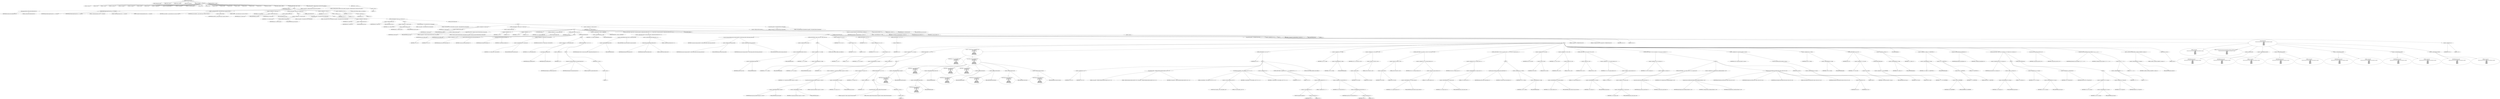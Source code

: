 digraph hostapd_notif_assoc {  
"1000124" [label = "(METHOD,hostapd_notif_assoc)" ]
"1000125" [label = "(PARAM,hostapd_data *hapd)" ]
"1000126" [label = "(PARAM,const u8 *addr)" ]
"1000127" [label = "(PARAM,const u8 *req_ies)" ]
"1000128" [label = "(PARAM,size_t req_ies_len)" ]
"1000129" [label = "(PARAM,int reassoc)" ]
"1000130" [label = "(BLOCK,,)" ]
"1000131" [label = "(LOCAL,v9: const u8 *)" ]
"1000132" [label = "(LOCAL,v10: int)" ]
"1000133" [label = "(LOCAL,v11: size_t)" ]
"1000134" [label = "(LOCAL,v12: const u8 *)" ]
"1000135" [label = "(LOCAL,v13: sta_info *)" ]
"1000136" [label = "(LOCAL,v14: sta_info *)" ]
"1000137" [label = "(LOCAL,v15: bool)" ]
"1000138" [label = "(LOCAL,v16: int)" ]
"1000139" [label = "(LOCAL,v17: unsigned int)" ]
"1000140" [label = "(LOCAL,v18: wpa_state_machine *)" ]
"1000141" [label = "(LOCAL,v19: wpa_event)" ]
"1000142" [label = "(LOCAL,v21: wpa_state_machine *)" ]
"1000143" [label = "(LOCAL,v22: int)" ]
"1000144" [label = "(LOCAL,v23: int)" ]
"1000145" [label = "(LOCAL,v24: u32)" ]
"1000146" [label = "(LOCAL,v25: bool)" ]
"1000147" [label = "(LOCAL,v26: int)" ]
"1000148" [label = "(LOCAL,v27: bool)" ]
"1000149" [label = "(LOCAL,v28: int)" ]
"1000150" [label = "(LOCAL,v29: u32)" ]
"1000151" [label = "(LOCAL,v30: u8 *)" ]
"1000152" [label = "(LOCAL,eid: u8 [ 1064 ])" ]
"1000153" [label = "(LOCAL,elems: ieee802_11_elems)" ]
"1000154" [label = "(CONTROL_STRUCTURE,if ( addr ),if ( addr ))" ]
"1000155" [label = "(IDENTIFIER,addr,if ( addr ))" ]
"1000156" [label = "(BLOCK,,)" ]
"1000157" [label = "(random_add_randomness,random_add_randomness(addr, 6u))" ]
"1000158" [label = "(IDENTIFIER,addr,random_add_randomness(addr, 6u))" ]
"1000159" [label = "(LITERAL,6u,random_add_randomness(addr, 6u))" ]
"1000160" [label = "(hostapd_logger,hostapd_logger(hapd, addr, 1u, 2, \"associated\"))" ]
"1000161" [label = "(IDENTIFIER,hapd,hostapd_logger(hapd, addr, 1u, 2, \"associated\"))" ]
"1000162" [label = "(IDENTIFIER,addr,hostapd_logger(hapd, addr, 1u, 2, \"associated\"))" ]
"1000163" [label = "(LITERAL,1u,hostapd_logger(hapd, addr, 1u, 2, \"associated\"))" ]
"1000164" [label = "(LITERAL,2,hostapd_logger(hapd, addr, 1u, 2, \"associated\"))" ]
"1000165" [label = "(LITERAL,\"associated\",hostapd_logger(hapd, addr, 1u, 2, \"associated\"))" ]
"1000166" [label = "(ieee802_11_parse_elems,ieee802_11_parse_elems(req_ies, req_ies_len, &elems, 0))" ]
"1000167" [label = "(IDENTIFIER,req_ies,ieee802_11_parse_elems(req_ies, req_ies_len, &elems, 0))" ]
"1000168" [label = "(IDENTIFIER,req_ies_len,ieee802_11_parse_elems(req_ies, req_ies_len, &elems, 0))" ]
"1000169" [label = "(<operator>.addressOf,&elems)" ]
"1000170" [label = "(IDENTIFIER,elems,ieee802_11_parse_elems(req_ies, req_ies_len, &elems, 0))" ]
"1000171" [label = "(LITERAL,0,ieee802_11_parse_elems(req_ies, req_ies_len, &elems, 0))" ]
"1000172" [label = "(<operator>.assignment,v9 = elems.wps_ie)" ]
"1000173" [label = "(IDENTIFIER,v9,v9 = elems.wps_ie)" ]
"1000174" [label = "(<operator>.fieldAccess,elems.wps_ie)" ]
"1000175" [label = "(IDENTIFIER,elems,v9 = elems.wps_ie)" ]
"1000176" [label = "(FIELD_IDENTIFIER,wps_ie,wps_ie)" ]
"1000177" [label = "(CONTROL_STRUCTURE,if ( elems.wps_ie ),if ( elems.wps_ie ))" ]
"1000178" [label = "(<operator>.fieldAccess,elems.wps_ie)" ]
"1000179" [label = "(IDENTIFIER,elems,if ( elems.wps_ie ))" ]
"1000180" [label = "(FIELD_IDENTIFIER,wps_ie,wps_ie)" ]
"1000181" [label = "(BLOCK,,)" ]
"1000182" [label = "(<operator>.assignment,v10 = elems.wps_ie_len)" ]
"1000183" [label = "(IDENTIFIER,v10,v10 = elems.wps_ie_len)" ]
"1000184" [label = "(<operator>.fieldAccess,elems.wps_ie_len)" ]
"1000185" [label = "(IDENTIFIER,elems,v10 = elems.wps_ie_len)" ]
"1000186" [label = "(FIELD_IDENTIFIER,wps_ie_len,wps_ie_len)" ]
"1000187" [label = "(wpa_printf,wpa_printf(2, \"STA included WPS IE in (Re)AssocReq\"))" ]
"1000188" [label = "(LITERAL,2,wpa_printf(2, \"STA included WPS IE in (Re)AssocReq\"))" ]
"1000189" [label = "(LITERAL,\"STA included WPS IE in (Re)AssocReq\",wpa_printf(2, \"STA included WPS IE in (Re)AssocReq\"))" ]
"1000190" [label = "(CONTROL_STRUCTURE,else,else)" ]
"1000191" [label = "(BLOCK,,)" ]
"1000192" [label = "(<operator>.assignment,v9 = elems.rsn_ie)" ]
"1000193" [label = "(IDENTIFIER,v9,v9 = elems.rsn_ie)" ]
"1000194" [label = "(<operator>.fieldAccess,elems.rsn_ie)" ]
"1000195" [label = "(IDENTIFIER,elems,v9 = elems.rsn_ie)" ]
"1000196" [label = "(FIELD_IDENTIFIER,rsn_ie,rsn_ie)" ]
"1000197" [label = "(CONTROL_STRUCTURE,if ( elems.rsn_ie ),if ( elems.rsn_ie ))" ]
"1000198" [label = "(<operator>.fieldAccess,elems.rsn_ie)" ]
"1000199" [label = "(IDENTIFIER,elems,if ( elems.rsn_ie ))" ]
"1000200" [label = "(FIELD_IDENTIFIER,rsn_ie,rsn_ie)" ]
"1000201" [label = "(BLOCK,,)" ]
"1000202" [label = "(<operator>.assignment,v10 = elems.rsn_ie_len)" ]
"1000203" [label = "(IDENTIFIER,v10,v10 = elems.rsn_ie_len)" ]
"1000204" [label = "(<operator>.fieldAccess,elems.rsn_ie_len)" ]
"1000205" [label = "(IDENTIFIER,elems,v10 = elems.rsn_ie_len)" ]
"1000206" [label = "(FIELD_IDENTIFIER,rsn_ie_len,rsn_ie_len)" ]
"1000207" [label = "(wpa_printf,wpa_printf(2, \"STA included RSN IE in (Re)AssocReq\"))" ]
"1000208" [label = "(LITERAL,2,wpa_printf(2, \"STA included RSN IE in (Re)AssocReq\"))" ]
"1000209" [label = "(LITERAL,\"STA included RSN IE in (Re)AssocReq\",wpa_printf(2, \"STA included RSN IE in (Re)AssocReq\"))" ]
"1000210" [label = "(CONTROL_STRUCTURE,else,else)" ]
"1000211" [label = "(BLOCK,,)" ]
"1000212" [label = "(<operator>.assignment,v9 = elems.wpa_ie)" ]
"1000213" [label = "(IDENTIFIER,v9,v9 = elems.wpa_ie)" ]
"1000214" [label = "(<operator>.fieldAccess,elems.wpa_ie)" ]
"1000215" [label = "(IDENTIFIER,elems,v9 = elems.wpa_ie)" ]
"1000216" [label = "(FIELD_IDENTIFIER,wpa_ie,wpa_ie)" ]
"1000217" [label = "(CONTROL_STRUCTURE,if ( !elems.wpa_ie ),if ( !elems.wpa_ie ))" ]
"1000218" [label = "(<operator>.logicalNot,!elems.wpa_ie)" ]
"1000219" [label = "(<operator>.fieldAccess,elems.wpa_ie)" ]
"1000220" [label = "(IDENTIFIER,elems,!elems.wpa_ie)" ]
"1000221" [label = "(FIELD_IDENTIFIER,wpa_ie,wpa_ie)" ]
"1000222" [label = "(BLOCK,,)" ]
"1000223" [label = "(wpa_printf,wpa_printf(2, \"STA did not include WPS/RSN/WPA IE in (Re)AssocReq\"))" ]
"1000224" [label = "(LITERAL,2,wpa_printf(2, \"STA did not include WPS/RSN/WPA IE in (Re)AssocReq\"))" ]
"1000225" [label = "(LITERAL,\"STA did not include WPS/RSN/WPA IE in (Re)AssocReq\",wpa_printf(2, \"STA did not include WPS/RSN/WPA IE in (Re)AssocReq\"))" ]
"1000226" [label = "(<operator>.assignment,v12 = 0)" ]
"1000227" [label = "(IDENTIFIER,v12,v12 = 0)" ]
"1000228" [label = "(LITERAL,0,v12 = 0)" ]
"1000229" [label = "(<operator>.assignment,v11 = 0)" ]
"1000230" [label = "(IDENTIFIER,v11,v11 = 0)" ]
"1000231" [label = "(LITERAL,0,v11 = 0)" ]
"1000232" [label = "(JUMP_TARGET,LABEL_10)" ]
"1000233" [label = "(<operator>.assignment,v13 = ap_get_sta(hapd, addr))" ]
"1000234" [label = "(IDENTIFIER,v13,v13 = ap_get_sta(hapd, addr))" ]
"1000235" [label = "(ap_get_sta,ap_get_sta(hapd, addr))" ]
"1000236" [label = "(IDENTIFIER,hapd,ap_get_sta(hapd, addr))" ]
"1000237" [label = "(IDENTIFIER,addr,ap_get_sta(hapd, addr))" ]
"1000238" [label = "(CONTROL_STRUCTURE,if ( v13 ),if ( v13 ))" ]
"1000239" [label = "(IDENTIFIER,v13,if ( v13 ))" ]
"1000240" [label = "(BLOCK,,)" ]
"1000241" [label = "(<operator>.assignment,v14 = v13)" ]
"1000242" [label = "(IDENTIFIER,v14,v14 = v13)" ]
"1000243" [label = "(IDENTIFIER,v13,v14 = v13)" ]
"1000244" [label = "(ap_sta_no_session_timeout,ap_sta_no_session_timeout(hapd, v13))" ]
"1000245" [label = "(IDENTIFIER,hapd,ap_sta_no_session_timeout(hapd, v13))" ]
"1000246" [label = "(IDENTIFIER,v13,ap_sta_no_session_timeout(hapd, v13))" ]
"1000247" [label = "(accounting_sta_stop,accounting_sta_stop(hapd, v14))" ]
"1000248" [label = "(IDENTIFIER,hapd,accounting_sta_stop(hapd, v14))" ]
"1000249" [label = "(IDENTIFIER,v14,accounting_sta_stop(hapd, v14))" ]
"1000250" [label = "(<operator>.assignment,v14->timeout_next = STA_NULLFUNC)" ]
"1000251" [label = "(<operator>.indirectFieldAccess,v14->timeout_next)" ]
"1000252" [label = "(IDENTIFIER,v14,v14->timeout_next = STA_NULLFUNC)" ]
"1000253" [label = "(FIELD_IDENTIFIER,timeout_next,timeout_next)" ]
"1000254" [label = "(IDENTIFIER,STA_NULLFUNC,v14->timeout_next = STA_NULLFUNC)" ]
"1000255" [label = "(CONTROL_STRUCTURE,else,else)" ]
"1000256" [label = "(BLOCK,,)" ]
"1000257" [label = "(<operator>.assignment,v14 = ap_sta_add(hapd, addr))" ]
"1000258" [label = "(IDENTIFIER,v14,v14 = ap_sta_add(hapd, addr))" ]
"1000259" [label = "(ap_sta_add,ap_sta_add(hapd, addr))" ]
"1000260" [label = "(IDENTIFIER,hapd,ap_sta_add(hapd, addr))" ]
"1000261" [label = "(IDENTIFIER,addr,ap_sta_add(hapd, addr))" ]
"1000262" [label = "(CONTROL_STRUCTURE,if ( !v14 ),if ( !v14 ))" ]
"1000263" [label = "(<operator>.logicalNot,!v14)" ]
"1000264" [label = "(IDENTIFIER,v14,!v14)" ]
"1000265" [label = "(BLOCK,,)" ]
"1000266" [label = "(hostapd_drv_sta_disassoc,hostapd_drv_sta_disassoc(hapd, addr, 5))" ]
"1000267" [label = "(IDENTIFIER,hapd,hostapd_drv_sta_disassoc(hapd, addr, 5))" ]
"1000268" [label = "(IDENTIFIER,addr,hostapd_drv_sta_disassoc(hapd, addr, 5))" ]
"1000269" [label = "(LITERAL,5,hostapd_drv_sta_disassoc(hapd, addr, 5))" ]
"1000270" [label = "(RETURN,return -1;,return -1;)" ]
"1000271" [label = "(<operator>.minus,-1)" ]
"1000272" [label = "(LITERAL,1,-1)" ]
"1000273" [label = "(<operators>.assignmentAnd,v14->flags &= 0xFFFECFFF)" ]
"1000274" [label = "(<operator>.indirectFieldAccess,v14->flags)" ]
"1000275" [label = "(IDENTIFIER,v14,v14->flags &= 0xFFFECFFF)" ]
"1000276" [label = "(FIELD_IDENTIFIER,flags,flags)" ]
"1000277" [label = "(LITERAL,0xFFFECFFF,v14->flags &= 0xFFFECFFF)" ]
"1000278" [label = "(CONTROL_STRUCTURE,if ( hapd->iface->drv_max_acl_mac_addrs || hostapd_check_acl(hapd, addr, 0) == 1 ),if ( hapd->iface->drv_max_acl_mac_addrs || hostapd_check_acl(hapd, addr, 0) == 1 ))" ]
"1000279" [label = "(<operator>.logicalOr,hapd->iface->drv_max_acl_mac_addrs || hostapd_check_acl(hapd, addr, 0) == 1)" ]
"1000280" [label = "(<operator>.indirectFieldAccess,hapd->iface->drv_max_acl_mac_addrs)" ]
"1000281" [label = "(<operator>.indirectFieldAccess,hapd->iface)" ]
"1000282" [label = "(IDENTIFIER,hapd,hapd->iface->drv_max_acl_mac_addrs || hostapd_check_acl(hapd, addr, 0) == 1)" ]
"1000283" [label = "(FIELD_IDENTIFIER,iface,iface)" ]
"1000284" [label = "(FIELD_IDENTIFIER,drv_max_acl_mac_addrs,drv_max_acl_mac_addrs)" ]
"1000285" [label = "(<operator>.equals,hostapd_check_acl(hapd, addr, 0) == 1)" ]
"1000286" [label = "(hostapd_check_acl,hostapd_check_acl(hapd, addr, 0))" ]
"1000287" [label = "(IDENTIFIER,hapd,hostapd_check_acl(hapd, addr, 0))" ]
"1000288" [label = "(IDENTIFIER,addr,hostapd_check_acl(hapd, addr, 0))" ]
"1000289" [label = "(LITERAL,0,hostapd_check_acl(hapd, addr, 0))" ]
"1000290" [label = "(LITERAL,1,hostapd_check_acl(hapd, addr, 0) == 1)" ]
"1000291" [label = "(BLOCK,,)" ]
"1000292" [label = "(ap_copy_sta_supp_op_classes,ap_copy_sta_supp_op_classes(v14, elems.supp_op_classes, elems.supp_op_classes_len))" ]
"1000293" [label = "(IDENTIFIER,v14,ap_copy_sta_supp_op_classes(v14, elems.supp_op_classes, elems.supp_op_classes_len))" ]
"1000294" [label = "(<operator>.fieldAccess,elems.supp_op_classes)" ]
"1000295" [label = "(IDENTIFIER,elems,ap_copy_sta_supp_op_classes(v14, elems.supp_op_classes, elems.supp_op_classes_len))" ]
"1000296" [label = "(FIELD_IDENTIFIER,supp_op_classes,supp_op_classes)" ]
"1000297" [label = "(<operator>.fieldAccess,elems.supp_op_classes_len)" ]
"1000298" [label = "(IDENTIFIER,elems,ap_copy_sta_supp_op_classes(v14, elems.supp_op_classes, elems.supp_op_classes_len))" ]
"1000299" [label = "(FIELD_IDENTIFIER,supp_op_classes_len,supp_op_classes_len)" ]
"1000300" [label = "(CONTROL_STRUCTURE,if ( !hapd->conf->wpa ),if ( !hapd->conf->wpa ))" ]
"1000301" [label = "(<operator>.logicalNot,!hapd->conf->wpa)" ]
"1000302" [label = "(<operator>.indirectFieldAccess,hapd->conf->wpa)" ]
"1000303" [label = "(<operator>.indirectFieldAccess,hapd->conf)" ]
"1000304" [label = "(IDENTIFIER,hapd,!hapd->conf->wpa)" ]
"1000305" [label = "(FIELD_IDENTIFIER,conf,conf)" ]
"1000306" [label = "(FIELD_IDENTIFIER,wpa,wpa)" ]
"1000307" [label = "(BLOCK,,)" ]
"1000308" [label = "(<operator>.assignment,v17 = v14->flags)" ]
"1000309" [label = "(IDENTIFIER,v17,v17 = v14->flags)" ]
"1000310" [label = "(<operator>.indirectFieldAccess,v14->flags)" ]
"1000311" [label = "(IDENTIFIER,v14,v17 = v14->flags)" ]
"1000312" [label = "(FIELD_IDENTIFIER,flags,flags)" ]
"1000313" [label = "(CONTROL_STRUCTURE,goto LABEL_22;,goto LABEL_22;)" ]
"1000314" [label = "(<operator>.assignment,v15 = v12 == 0)" ]
"1000315" [label = "(IDENTIFIER,v15,v15 = v12 == 0)" ]
"1000316" [label = "(<operator>.equals,v12 == 0)" ]
"1000317" [label = "(IDENTIFIER,v12,v12 == 0)" ]
"1000318" [label = "(LITERAL,0,v12 == 0)" ]
"1000319" [label = "(CONTROL_STRUCTURE,if ( v12 ),if ( v12 ))" ]
"1000320" [label = "(IDENTIFIER,v12,if ( v12 ))" ]
"1000321" [label = "(<operator>.assignment,v15 = v11 == 0)" ]
"1000322" [label = "(IDENTIFIER,v15,v15 = v11 == 0)" ]
"1000323" [label = "(<operator>.equals,v11 == 0)" ]
"1000324" [label = "(IDENTIFIER,v11,v11 == 0)" ]
"1000325" [label = "(LITERAL,0,v11 == 0)" ]
"1000326" [label = "(CONTROL_STRUCTURE,if ( !v15 ),if ( !v15 ))" ]
"1000327" [label = "(<operator>.logicalNot,!v15)" ]
"1000328" [label = "(IDENTIFIER,v15,!v15)" ]
"1000329" [label = "(BLOCK,,)" ]
"1000330" [label = "(<operator>.assignment,v21 = v14->wpa_sm)" ]
"1000331" [label = "(IDENTIFIER,v21,v21 = v14->wpa_sm)" ]
"1000332" [label = "(<operator>.indirectFieldAccess,v14->wpa_sm)" ]
"1000333" [label = "(IDENTIFIER,v14,v21 = v14->wpa_sm)" ]
"1000334" [label = "(FIELD_IDENTIFIER,wpa_sm,wpa_sm)" ]
"1000335" [label = "(CONTROL_STRUCTURE,if ( !v21 ),if ( !v21 ))" ]
"1000336" [label = "(<operator>.logicalNot,!v21)" ]
"1000337" [label = "(IDENTIFIER,v21,!v21)" ]
"1000338" [label = "(BLOCK,,)" ]
"1000339" [label = "(<operator>.assignment,v21 = wpa_auth_sta_init(hapd->wpa_auth, v14->addr, 0))" ]
"1000340" [label = "(IDENTIFIER,v21,v21 = wpa_auth_sta_init(hapd->wpa_auth, v14->addr, 0))" ]
"1000341" [label = "(wpa_auth_sta_init,wpa_auth_sta_init(hapd->wpa_auth, v14->addr, 0))" ]
"1000342" [label = "(<operator>.indirectFieldAccess,hapd->wpa_auth)" ]
"1000343" [label = "(IDENTIFIER,hapd,wpa_auth_sta_init(hapd->wpa_auth, v14->addr, 0))" ]
"1000344" [label = "(FIELD_IDENTIFIER,wpa_auth,wpa_auth)" ]
"1000345" [label = "(<operator>.indirectFieldAccess,v14->addr)" ]
"1000346" [label = "(IDENTIFIER,v14,wpa_auth_sta_init(hapd->wpa_auth, v14->addr, 0))" ]
"1000347" [label = "(FIELD_IDENTIFIER,addr,addr)" ]
"1000348" [label = "(LITERAL,0,wpa_auth_sta_init(hapd->wpa_auth, v14->addr, 0))" ]
"1000349" [label = "(<operator>.assignment,v14->wpa_sm = v21)" ]
"1000350" [label = "(<operator>.indirectFieldAccess,v14->wpa_sm)" ]
"1000351" [label = "(IDENTIFIER,v14,v14->wpa_sm = v21)" ]
"1000352" [label = "(FIELD_IDENTIFIER,wpa_sm,wpa_sm)" ]
"1000353" [label = "(IDENTIFIER,v21,v14->wpa_sm = v21)" ]
"1000354" [label = "(CONTROL_STRUCTURE,if ( !v21 ),if ( !v21 ))" ]
"1000355" [label = "(<operator>.logicalNot,!v21)" ]
"1000356" [label = "(IDENTIFIER,v21,!v21)" ]
"1000357" [label = "(BLOCK,,)" ]
"1000358" [label = "(wpa_printf,wpa_printf(5, \"Failed to initialize WPA state machine\"))" ]
"1000359" [label = "(LITERAL,5,wpa_printf(5, \"Failed to initialize WPA state machine\"))" ]
"1000360" [label = "(LITERAL,\"Failed to initialize WPA state machine\",wpa_printf(5, \"Failed to initialize WPA state machine\"))" ]
"1000361" [label = "(RETURN,return -1;,return -1;)" ]
"1000362" [label = "(<operator>.minus,-1)" ]
"1000363" [label = "(LITERAL,1,-1)" ]
"1000364" [label = "(<operator>.assignment,v22 = wpa_validate_wpa_ie(\n                      hapd->wpa_auth,\n                      v21,\n                      hapd->iface->freq,\n                      v12,\n                      v11,\n                      elems.mdie,\n                      elems.mdie_len,\n                      elems.owe_dh,\n                      elems.owe_dh_len))" ]
"1000365" [label = "(IDENTIFIER,v22,v22 = wpa_validate_wpa_ie(\n                      hapd->wpa_auth,\n                      v21,\n                      hapd->iface->freq,\n                      v12,\n                      v11,\n                      elems.mdie,\n                      elems.mdie_len,\n                      elems.owe_dh,\n                      elems.owe_dh_len))" ]
"1000366" [label = "(wpa_validate_wpa_ie,wpa_validate_wpa_ie(\n                      hapd->wpa_auth,\n                      v21,\n                      hapd->iface->freq,\n                      v12,\n                      v11,\n                      elems.mdie,\n                      elems.mdie_len,\n                      elems.owe_dh,\n                      elems.owe_dh_len))" ]
"1000367" [label = "(<operator>.indirectFieldAccess,hapd->wpa_auth)" ]
"1000368" [label = "(IDENTIFIER,hapd,wpa_validate_wpa_ie(\n                      hapd->wpa_auth,\n                      v21,\n                      hapd->iface->freq,\n                      v12,\n                      v11,\n                      elems.mdie,\n                      elems.mdie_len,\n                      elems.owe_dh,\n                      elems.owe_dh_len))" ]
"1000369" [label = "(FIELD_IDENTIFIER,wpa_auth,wpa_auth)" ]
"1000370" [label = "(IDENTIFIER,v21,wpa_validate_wpa_ie(\n                      hapd->wpa_auth,\n                      v21,\n                      hapd->iface->freq,\n                      v12,\n                      v11,\n                      elems.mdie,\n                      elems.mdie_len,\n                      elems.owe_dh,\n                      elems.owe_dh_len))" ]
"1000371" [label = "(<operator>.indirectFieldAccess,hapd->iface->freq)" ]
"1000372" [label = "(<operator>.indirectFieldAccess,hapd->iface)" ]
"1000373" [label = "(IDENTIFIER,hapd,wpa_validate_wpa_ie(\n                      hapd->wpa_auth,\n                      v21,\n                      hapd->iface->freq,\n                      v12,\n                      v11,\n                      elems.mdie,\n                      elems.mdie_len,\n                      elems.owe_dh,\n                      elems.owe_dh_len))" ]
"1000374" [label = "(FIELD_IDENTIFIER,iface,iface)" ]
"1000375" [label = "(FIELD_IDENTIFIER,freq,freq)" ]
"1000376" [label = "(IDENTIFIER,v12,wpa_validate_wpa_ie(\n                      hapd->wpa_auth,\n                      v21,\n                      hapd->iface->freq,\n                      v12,\n                      v11,\n                      elems.mdie,\n                      elems.mdie_len,\n                      elems.owe_dh,\n                      elems.owe_dh_len))" ]
"1000377" [label = "(IDENTIFIER,v11,wpa_validate_wpa_ie(\n                      hapd->wpa_auth,\n                      v21,\n                      hapd->iface->freq,\n                      v12,\n                      v11,\n                      elems.mdie,\n                      elems.mdie_len,\n                      elems.owe_dh,\n                      elems.owe_dh_len))" ]
"1000378" [label = "(<operator>.fieldAccess,elems.mdie)" ]
"1000379" [label = "(IDENTIFIER,elems,wpa_validate_wpa_ie(\n                      hapd->wpa_auth,\n                      v21,\n                      hapd->iface->freq,\n                      v12,\n                      v11,\n                      elems.mdie,\n                      elems.mdie_len,\n                      elems.owe_dh,\n                      elems.owe_dh_len))" ]
"1000380" [label = "(FIELD_IDENTIFIER,mdie,mdie)" ]
"1000381" [label = "(<operator>.fieldAccess,elems.mdie_len)" ]
"1000382" [label = "(IDENTIFIER,elems,wpa_validate_wpa_ie(\n                      hapd->wpa_auth,\n                      v21,\n                      hapd->iface->freq,\n                      v12,\n                      v11,\n                      elems.mdie,\n                      elems.mdie_len,\n                      elems.owe_dh,\n                      elems.owe_dh_len))" ]
"1000383" [label = "(FIELD_IDENTIFIER,mdie_len,mdie_len)" ]
"1000384" [label = "(<operator>.fieldAccess,elems.owe_dh)" ]
"1000385" [label = "(IDENTIFIER,elems,wpa_validate_wpa_ie(\n                      hapd->wpa_auth,\n                      v21,\n                      hapd->iface->freq,\n                      v12,\n                      v11,\n                      elems.mdie,\n                      elems.mdie_len,\n                      elems.owe_dh,\n                      elems.owe_dh_len))" ]
"1000386" [label = "(FIELD_IDENTIFIER,owe_dh,owe_dh)" ]
"1000387" [label = "(<operator>.fieldAccess,elems.owe_dh_len)" ]
"1000388" [label = "(IDENTIFIER,elems,wpa_validate_wpa_ie(\n                      hapd->wpa_auth,\n                      v21,\n                      hapd->iface->freq,\n                      v12,\n                      v11,\n                      elems.mdie,\n                      elems.mdie_len,\n                      elems.owe_dh,\n                      elems.owe_dh_len))" ]
"1000389" [label = "(FIELD_IDENTIFIER,owe_dh_len,owe_dh_len)" ]
"1000390" [label = "(CONTROL_STRUCTURE,if ( v22 ),if ( v22 ))" ]
"1000391" [label = "(IDENTIFIER,v22,if ( v22 ))" ]
"1000392" [label = "(BLOCK,,)" ]
"1000393" [label = "(<operator>.assignment,v23 = v22)" ]
"1000394" [label = "(IDENTIFIER,v23,v23 = v22)" ]
"1000395" [label = "(IDENTIFIER,v22,v23 = v22)" ]
"1000396" [label = "(wpa_printf,wpa_printf(2, \"WPA/RSN information element rejected? (res %u)\", v22))" ]
"1000397" [label = "(LITERAL,2,wpa_printf(2, \"WPA/RSN information element rejected? (res %u)\", v22))" ]
"1000398" [label = "(LITERAL,\"WPA/RSN information element rejected? (res %u)\",wpa_printf(2, \"WPA/RSN information element rejected? (res %u)\", v22))" ]
"1000399" [label = "(IDENTIFIER,v22,wpa_printf(2, \"WPA/RSN information element rejected? (res %u)\", v22))" ]
"1000400" [label = "(wpa_hexdump,wpa_hexdump(2, (const unsigned __int8 *)\"IE\", v12, v11))" ]
"1000401" [label = "(LITERAL,2,wpa_hexdump(2, (const unsigned __int8 *)\"IE\", v12, v11))" ]
"1000402" [label = "(<operator>.cast,(const unsigned __int8 *)\"IE\")" ]
"1000403" [label = "(UNKNOWN,const unsigned __int8 *,const unsigned __int8 *)" ]
"1000404" [label = "(LITERAL,\"IE\",(const unsigned __int8 *)\"IE\")" ]
"1000405" [label = "(IDENTIFIER,v12,wpa_hexdump(2, (const unsigned __int8 *)\"IE\", v12, v11))" ]
"1000406" [label = "(IDENTIFIER,v11,wpa_hexdump(2, (const unsigned __int8 *)\"IE\", v12, v11))" ]
"1000407" [label = "(<operator>.assignment,v16 = 13)" ]
"1000408" [label = "(IDENTIFIER,v16,v16 = 13)" ]
"1000409" [label = "(LITERAL,13,v16 = 13)" ]
"1000410" [label = "(CONTROL_STRUCTURE,if ( (unsigned int)(v23 - 2) < 7 ),if ( (unsigned int)(v23 - 2) < 7 ))" ]
"1000411" [label = "(<operator>.lessThan,(unsigned int)(v23 - 2) < 7)" ]
"1000412" [label = "(<operator>.cast,(unsigned int)(v23 - 2))" ]
"1000413" [label = "(UNKNOWN,unsigned int,unsigned int)" ]
"1000414" [label = "(<operator>.subtraction,v23 - 2)" ]
"1000415" [label = "(IDENTIFIER,v23,v23 - 2)" ]
"1000416" [label = "(LITERAL,2,v23 - 2)" ]
"1000417" [label = "(LITERAL,7,(unsigned int)(v23 - 2) < 7)" ]
"1000418" [label = "(<operator>.assignment,v16 = dword_95760[v23 - 2])" ]
"1000419" [label = "(IDENTIFIER,v16,v16 = dword_95760[v23 - 2])" ]
"1000420" [label = "(<operator>.indirectIndexAccess,dword_95760[v23 - 2])" ]
"1000421" [label = "(IDENTIFIER,dword_95760,v16 = dword_95760[v23 - 2])" ]
"1000422" [label = "(<operator>.subtraction,v23 - 2)" ]
"1000423" [label = "(IDENTIFIER,v23,v23 - 2)" ]
"1000424" [label = "(LITERAL,2,v23 - 2)" ]
"1000425" [label = "(CONTROL_STRUCTURE,goto LABEL_35;,goto LABEL_35;)" ]
"1000426" [label = "(<operator>.assignment,v24 = v14->flags)" ]
"1000427" [label = "(IDENTIFIER,v24,v24 = v14->flags)" ]
"1000428" [label = "(<operator>.indirectFieldAccess,v14->flags)" ]
"1000429" [label = "(IDENTIFIER,v14,v24 = v14->flags)" ]
"1000430" [label = "(FIELD_IDENTIFIER,flags,flags)" ]
"1000431" [label = "(<operator>.assignment,v25 = (v24 & 0x402) == 1026)" ]
"1000432" [label = "(IDENTIFIER,v25,v25 = (v24 & 0x402) == 1026)" ]
"1000433" [label = "(<operator>.equals,(v24 & 0x402) == 1026)" ]
"1000434" [label = "(<operator>.and,v24 & 0x402)" ]
"1000435" [label = "(IDENTIFIER,v24,v24 & 0x402)" ]
"1000436" [label = "(LITERAL,0x402,v24 & 0x402)" ]
"1000437" [label = "(LITERAL,1026,(v24 & 0x402) == 1026)" ]
"1000438" [label = "(CONTROL_STRUCTURE,if ( (v24 & 0x402) == 1026 ),if ( (v24 & 0x402) == 1026 ))" ]
"1000439" [label = "(<operator>.equals,(v24 & 0x402) == 1026)" ]
"1000440" [label = "(<operator>.and,v24 & 0x402)" ]
"1000441" [label = "(IDENTIFIER,v24,v24 & 0x402)" ]
"1000442" [label = "(LITERAL,0x402,v24 & 0x402)" ]
"1000443" [label = "(LITERAL,1026,(v24 & 0x402) == 1026)" ]
"1000444" [label = "(<operator>.assignment,v25 = v14->sa_query_timed_out == 0)" ]
"1000445" [label = "(IDENTIFIER,v25,v25 = v14->sa_query_timed_out == 0)" ]
"1000446" [label = "(<operator>.equals,v14->sa_query_timed_out == 0)" ]
"1000447" [label = "(<operator>.indirectFieldAccess,v14->sa_query_timed_out)" ]
"1000448" [label = "(IDENTIFIER,v14,v14->sa_query_timed_out == 0)" ]
"1000449" [label = "(FIELD_IDENTIFIER,sa_query_timed_out,sa_query_timed_out)" ]
"1000450" [label = "(LITERAL,0,v14->sa_query_timed_out == 0)" ]
"1000451" [label = "(CONTROL_STRUCTURE,if ( v25 && v14->sa_query_count >= 1 ),if ( v25 && v14->sa_query_count >= 1 ))" ]
"1000452" [label = "(<operator>.logicalAnd,v25 && v14->sa_query_count >= 1)" ]
"1000453" [label = "(IDENTIFIER,v25,v25 && v14->sa_query_count >= 1)" ]
"1000454" [label = "(<operator>.greaterEqualsThan,v14->sa_query_count >= 1)" ]
"1000455" [label = "(<operator>.indirectFieldAccess,v14->sa_query_count)" ]
"1000456" [label = "(IDENTIFIER,v14,v14->sa_query_count >= 1)" ]
"1000457" [label = "(FIELD_IDENTIFIER,sa_query_count,sa_query_count)" ]
"1000458" [label = "(LITERAL,1,v14->sa_query_count >= 1)" ]
"1000459" [label = "(BLOCK,,)" ]
"1000460" [label = "(ap_check_sa_query_timeout,ap_check_sa_query_timeout(hapd, v14))" ]
"1000461" [label = "(IDENTIFIER,hapd,ap_check_sa_query_timeout(hapd, v14))" ]
"1000462" [label = "(IDENTIFIER,v14,ap_check_sa_query_timeout(hapd, v14))" ]
"1000463" [label = "(<operator>.assignment,v24 = v14->flags)" ]
"1000464" [label = "(IDENTIFIER,v24,v24 = v14->flags)" ]
"1000465" [label = "(<operator>.indirectFieldAccess,v14->flags)" ]
"1000466" [label = "(IDENTIFIER,v14,v24 = v14->flags)" ]
"1000467" [label = "(FIELD_IDENTIFIER,flags,flags)" ]
"1000468" [label = "(<operator>.assignment,v26 = v24 & 0x402)" ]
"1000469" [label = "(IDENTIFIER,v26,v26 = v24 & 0x402)" ]
"1000470" [label = "(<operator>.and,v24 & 0x402)" ]
"1000471" [label = "(IDENTIFIER,v24,v24 & 0x402)" ]
"1000472" [label = "(LITERAL,0x402,v24 & 0x402)" ]
"1000473" [label = "(<operator>.assignment,v27 = v26 == 1026)" ]
"1000474" [label = "(IDENTIFIER,v27,v27 = v26 == 1026)" ]
"1000475" [label = "(<operator>.equals,v26 == 1026)" ]
"1000476" [label = "(IDENTIFIER,v26,v26 == 1026)" ]
"1000477" [label = "(LITERAL,1026,v26 == 1026)" ]
"1000478" [label = "(CONTROL_STRUCTURE,if ( v26 == 1026 ),if ( v26 == 1026 ))" ]
"1000479" [label = "(<operator>.equals,v26 == 1026)" ]
"1000480" [label = "(IDENTIFIER,v26,v26 == 1026)" ]
"1000481" [label = "(LITERAL,1026,v26 == 1026)" ]
"1000482" [label = "(<operator>.assignment,v27 = v14->sa_query_timed_out == 0)" ]
"1000483" [label = "(IDENTIFIER,v27,v27 = v14->sa_query_timed_out == 0)" ]
"1000484" [label = "(<operator>.equals,v14->sa_query_timed_out == 0)" ]
"1000485" [label = "(<operator>.indirectFieldAccess,v14->sa_query_timed_out)" ]
"1000486" [label = "(IDENTIFIER,v14,v14->sa_query_timed_out == 0)" ]
"1000487" [label = "(FIELD_IDENTIFIER,sa_query_timed_out,sa_query_timed_out)" ]
"1000488" [label = "(LITERAL,0,v14->sa_query_timed_out == 0)" ]
"1000489" [label = "(CONTROL_STRUCTURE,if ( v27 && v14->auth_alg != 2 ),if ( v27 && v14->auth_alg != 2 ))" ]
"1000490" [label = "(<operator>.logicalAnd,v27 && v14->auth_alg != 2)" ]
"1000491" [label = "(IDENTIFIER,v27,v27 && v14->auth_alg != 2)" ]
"1000492" [label = "(<operator>.notEquals,v14->auth_alg != 2)" ]
"1000493" [label = "(<operator>.indirectFieldAccess,v14->auth_alg)" ]
"1000494" [label = "(IDENTIFIER,v14,v14->auth_alg != 2)" ]
"1000495" [label = "(FIELD_IDENTIFIER,auth_alg,auth_alg)" ]
"1000496" [label = "(LITERAL,2,v14->auth_alg != 2)" ]
"1000497" [label = "(BLOCK,,)" ]
"1000498" [label = "(CONTROL_STRUCTURE,if ( !v14->sa_query_count ),if ( !v14->sa_query_count ))" ]
"1000499" [label = "(<operator>.logicalNot,!v14->sa_query_count)" ]
"1000500" [label = "(<operator>.indirectFieldAccess,v14->sa_query_count)" ]
"1000501" [label = "(IDENTIFIER,v14,!v14->sa_query_count)" ]
"1000502" [label = "(FIELD_IDENTIFIER,sa_query_count,sa_query_count)" ]
"1000503" [label = "(ap_sta_start_sa_query,ap_sta_start_sa_query(hapd, v14))" ]
"1000504" [label = "(IDENTIFIER,hapd,ap_sta_start_sa_query(hapd, v14))" ]
"1000505" [label = "(IDENTIFIER,v14,ap_sta_start_sa_query(hapd, v14))" ]
"1000506" [label = "(<operator>.assignment,v30 = hostapd_eid_assoc_comeback_time(hapd, v14, eid))" ]
"1000507" [label = "(IDENTIFIER,v30,v30 = hostapd_eid_assoc_comeback_time(hapd, v14, eid))" ]
"1000508" [label = "(hostapd_eid_assoc_comeback_time,hostapd_eid_assoc_comeback_time(hapd, v14, eid))" ]
"1000509" [label = "(IDENTIFIER,hapd,hostapd_eid_assoc_comeback_time(hapd, v14, eid))" ]
"1000510" [label = "(IDENTIFIER,v14,hostapd_eid_assoc_comeback_time(hapd, v14, eid))" ]
"1000511" [label = "(IDENTIFIER,eid,hostapd_eid_assoc_comeback_time(hapd, v14, eid))" ]
"1000512" [label = "(hostapd_sta_assoc,hostapd_sta_assoc(hapd, addr, reassoc, 0x1Eu, eid, v30 - eid))" ]
"1000513" [label = "(IDENTIFIER,hapd,hostapd_sta_assoc(hapd, addr, reassoc, 0x1Eu, eid, v30 - eid))" ]
"1000514" [label = "(IDENTIFIER,addr,hostapd_sta_assoc(hapd, addr, reassoc, 0x1Eu, eid, v30 - eid))" ]
"1000515" [label = "(IDENTIFIER,reassoc,hostapd_sta_assoc(hapd, addr, reassoc, 0x1Eu, eid, v30 - eid))" ]
"1000516" [label = "(LITERAL,0x1Eu,hostapd_sta_assoc(hapd, addr, reassoc, 0x1Eu, eid, v30 - eid))" ]
"1000517" [label = "(IDENTIFIER,eid,hostapd_sta_assoc(hapd, addr, reassoc, 0x1Eu, eid, v30 - eid))" ]
"1000518" [label = "(<operator>.subtraction,v30 - eid)" ]
"1000519" [label = "(IDENTIFIER,v30,v30 - eid)" ]
"1000520" [label = "(IDENTIFIER,eid,v30 - eid)" ]
"1000521" [label = "(RETURN,return 0;,return 0;)" ]
"1000522" [label = "(LITERAL,0,return 0;)" ]
"1000523" [label = "(<operator>.assignment,v28 = wpa_auth_uses_mfp(v14->wpa_sm))" ]
"1000524" [label = "(IDENTIFIER,v28,v28 = wpa_auth_uses_mfp(v14->wpa_sm))" ]
"1000525" [label = "(wpa_auth_uses_mfp,wpa_auth_uses_mfp(v14->wpa_sm))" ]
"1000526" [label = "(<operator>.indirectFieldAccess,v14->wpa_sm)" ]
"1000527" [label = "(IDENTIFIER,v14,wpa_auth_uses_mfp(v14->wpa_sm))" ]
"1000528" [label = "(FIELD_IDENTIFIER,wpa_sm,wpa_sm)" ]
"1000529" [label = "(<operator>.assignment,v29 = v14->flags)" ]
"1000530" [label = "(IDENTIFIER,v29,v29 = v14->flags)" ]
"1000531" [label = "(<operator>.indirectFieldAccess,v14->flags)" ]
"1000532" [label = "(IDENTIFIER,v14,v29 = v14->flags)" ]
"1000533" [label = "(FIELD_IDENTIFIER,flags,flags)" ]
"1000534" [label = "(CONTROL_STRUCTURE,if ( v28 ),if ( v28 ))" ]
"1000535" [label = "(IDENTIFIER,v28,if ( v28 ))" ]
"1000536" [label = "(<operator>.assignment,v17 = v29 | 0x400)" ]
"1000537" [label = "(IDENTIFIER,v17,v17 = v29 | 0x400)" ]
"1000538" [label = "(<operator>.or,v29 | 0x400)" ]
"1000539" [label = "(IDENTIFIER,v29,v29 | 0x400)" ]
"1000540" [label = "(LITERAL,0x400,v29 | 0x400)" ]
"1000541" [label = "(CONTROL_STRUCTURE,else,else)" ]
"1000542" [label = "(<operator>.assignment,v17 = v29 & 0xFFFFFBFF)" ]
"1000543" [label = "(IDENTIFIER,v17,v17 = v29 & 0xFFFFFBFF)" ]
"1000544" [label = "(<operator>.and,v29 & 0xFFFFFBFF)" ]
"1000545" [label = "(IDENTIFIER,v29,v29 & 0xFFFFFBFF)" ]
"1000546" [label = "(LITERAL,0xFFFFFBFF,v29 & 0xFFFFFBFF)" ]
"1000547" [label = "(<operator>.assignment,v14->flags = v17)" ]
"1000548" [label = "(<operator>.indirectFieldAccess,v14->flags)" ]
"1000549" [label = "(IDENTIFIER,v14,v14->flags = v17)" ]
"1000550" [label = "(FIELD_IDENTIFIER,flags,flags)" ]
"1000551" [label = "(IDENTIFIER,v17,v14->flags = v17)" ]
"1000552" [label = "(JUMP_TARGET,LABEL_22)" ]
"1000553" [label = "(<operator>.assignment,v14->flags = v17 & 0xFFF7FFFC | 3)" ]
"1000554" [label = "(<operator>.indirectFieldAccess,v14->flags)" ]
"1000555" [label = "(IDENTIFIER,v14,v14->flags = v17 & 0xFFF7FFFC | 3)" ]
"1000556" [label = "(FIELD_IDENTIFIER,flags,flags)" ]
"1000557" [label = "(<operator>.or,v17 & 0xFFF7FFFC | 3)" ]
"1000558" [label = "(<operator>.and,v17 & 0xFFF7FFFC)" ]
"1000559" [label = "(IDENTIFIER,v17,v17 & 0xFFF7FFFC)" ]
"1000560" [label = "(LITERAL,0xFFF7FFFC,v17 & 0xFFF7FFFC)" ]
"1000561" [label = "(LITERAL,3,v17 & 0xFFF7FFFC | 3)" ]
"1000562" [label = "(hostapd_set_sta_flags,hostapd_set_sta_flags(hapd, v14))" ]
"1000563" [label = "(IDENTIFIER,hapd,hostapd_set_sta_flags(hapd, v14))" ]
"1000564" [label = "(IDENTIFIER,v14,hostapd_set_sta_flags(hapd, v14))" ]
"1000565" [label = "(CONTROL_STRUCTURE,if ( reassoc && v14->auth_alg == 2 ),if ( reassoc && v14->auth_alg == 2 ))" ]
"1000566" [label = "(<operator>.logicalAnd,reassoc && v14->auth_alg == 2)" ]
"1000567" [label = "(IDENTIFIER,reassoc,reassoc && v14->auth_alg == 2)" ]
"1000568" [label = "(<operator>.equals,v14->auth_alg == 2)" ]
"1000569" [label = "(<operator>.indirectFieldAccess,v14->auth_alg)" ]
"1000570" [label = "(IDENTIFIER,v14,v14->auth_alg == 2)" ]
"1000571" [label = "(FIELD_IDENTIFIER,auth_alg,auth_alg)" ]
"1000572" [label = "(LITERAL,2,v14->auth_alg == 2)" ]
"1000573" [label = "(BLOCK,,)" ]
"1000574" [label = "(<operator>.assignment,v18 = v14->wpa_sm)" ]
"1000575" [label = "(IDENTIFIER,v18,v18 = v14->wpa_sm)" ]
"1000576" [label = "(<operator>.indirectFieldAccess,v14->wpa_sm)" ]
"1000577" [label = "(IDENTIFIER,v14,v18 = v14->wpa_sm)" ]
"1000578" [label = "(FIELD_IDENTIFIER,wpa_sm,wpa_sm)" ]
"1000579" [label = "(<operator>.assignment,v19 = WPA_ASSOC_FT)" ]
"1000580" [label = "(IDENTIFIER,v19,v19 = WPA_ASSOC_FT)" ]
"1000581" [label = "(IDENTIFIER,WPA_ASSOC_FT,v19 = WPA_ASSOC_FT)" ]
"1000582" [label = "(CONTROL_STRUCTURE,else,else)" ]
"1000583" [label = "(BLOCK,,)" ]
"1000584" [label = "(<operator>.assignment,v18 = v14->wpa_sm)" ]
"1000585" [label = "(IDENTIFIER,v18,v18 = v14->wpa_sm)" ]
"1000586" [label = "(<operator>.indirectFieldAccess,v14->wpa_sm)" ]
"1000587" [label = "(IDENTIFIER,v14,v18 = v14->wpa_sm)" ]
"1000588" [label = "(FIELD_IDENTIFIER,wpa_sm,wpa_sm)" ]
"1000589" [label = "(<operator>.assignment,v19 = WPA_ASSOC)" ]
"1000590" [label = "(IDENTIFIER,v19,v19 = WPA_ASSOC)" ]
"1000591" [label = "(IDENTIFIER,WPA_ASSOC,v19 = WPA_ASSOC)" ]
"1000592" [label = "(wpa_auth_sm_event,wpa_auth_sm_event(v18, v19))" ]
"1000593" [label = "(IDENTIFIER,v18,wpa_auth_sm_event(v18, v19))" ]
"1000594" [label = "(IDENTIFIER,v19,wpa_auth_sm_event(v18, v19))" ]
"1000595" [label = "(hostapd_new_assoc_sta,hostapd_new_assoc_sta(hapd, v14, (v17 >> 1) & 1))" ]
"1000596" [label = "(IDENTIFIER,hapd,hostapd_new_assoc_sta(hapd, v14, (v17 >> 1) & 1))" ]
"1000597" [label = "(IDENTIFIER,v14,hostapd_new_assoc_sta(hapd, v14, (v17 >> 1) & 1))" ]
"1000598" [label = "(<operator>.and,(v17 >> 1) & 1)" ]
"1000599" [label = "(<operator>.arithmeticShiftRight,v17 >> 1)" ]
"1000600" [label = "(IDENTIFIER,v17,v17 >> 1)" ]
"1000601" [label = "(LITERAL,1,v17 >> 1)" ]
"1000602" [label = "(LITERAL,1,(v17 >> 1) & 1)" ]
"1000603" [label = "(ieee802_1x_notify_port_enabled,ieee802_1x_notify_port_enabled(v14->eapol_sm, 1))" ]
"1000604" [label = "(<operator>.indirectFieldAccess,v14->eapol_sm)" ]
"1000605" [label = "(IDENTIFIER,v14,ieee802_1x_notify_port_enabled(v14->eapol_sm, 1))" ]
"1000606" [label = "(FIELD_IDENTIFIER,eapol_sm,eapol_sm)" ]
"1000607" [label = "(LITERAL,1,ieee802_1x_notify_port_enabled(v14->eapol_sm, 1))" ]
"1000608" [label = "(RETURN,return 0;,return 0;)" ]
"1000609" [label = "(LITERAL,0,return 0;)" ]
"1000610" [label = "(wpa_printf,wpa_printf(2, \"No WPA/RSN IE from STA\"))" ]
"1000611" [label = "(LITERAL,2,wpa_printf(2, \"No WPA/RSN IE from STA\"))" ]
"1000612" [label = "(LITERAL,\"No WPA/RSN IE from STA\",wpa_printf(2, \"No WPA/RSN IE from STA\"))" ]
"1000613" [label = "(<operator>.assignment,v16 = 13)" ]
"1000614" [label = "(IDENTIFIER,v16,v16 = 13)" ]
"1000615" [label = "(LITERAL,13,v16 = 13)" ]
"1000616" [label = "(CONTROL_STRUCTURE,else,else)" ]
"1000617" [label = "(BLOCK,,)" ]
"1000618" [label = "(wpa_printf,wpa_printf(\n              3,\n              \"STA %02x:%02x:%02x:%02x:%02x:%02x not allowed to connect\",\n              *addr,\n              addr[1],\n              addr[2],\n              addr[3],\n              addr[4],\n              addr[5]))" ]
"1000619" [label = "(LITERAL,3,wpa_printf(\n              3,\n              \"STA %02x:%02x:%02x:%02x:%02x:%02x not allowed to connect\",\n              *addr,\n              addr[1],\n              addr[2],\n              addr[3],\n              addr[4],\n              addr[5]))" ]
"1000620" [label = "(LITERAL,\"STA %02x:%02x:%02x:%02x:%02x:%02x not allowed to connect\",wpa_printf(\n              3,\n              \"STA %02x:%02x:%02x:%02x:%02x:%02x not allowed to connect\",\n              *addr,\n              addr[1],\n              addr[2],\n              addr[3],\n              addr[4],\n              addr[5]))" ]
"1000621" [label = "(<operator>.indirection,*addr)" ]
"1000622" [label = "(IDENTIFIER,addr,wpa_printf(\n              3,\n              \"STA %02x:%02x:%02x:%02x:%02x:%02x not allowed to connect\",\n              *addr,\n              addr[1],\n              addr[2],\n              addr[3],\n              addr[4],\n              addr[5]))" ]
"1000623" [label = "(<operator>.indirectIndexAccess,addr[1])" ]
"1000624" [label = "(IDENTIFIER,addr,wpa_printf(\n              3,\n              \"STA %02x:%02x:%02x:%02x:%02x:%02x not allowed to connect\",\n              *addr,\n              addr[1],\n              addr[2],\n              addr[3],\n              addr[4],\n              addr[5]))" ]
"1000625" [label = "(LITERAL,1,wpa_printf(\n              3,\n              \"STA %02x:%02x:%02x:%02x:%02x:%02x not allowed to connect\",\n              *addr,\n              addr[1],\n              addr[2],\n              addr[3],\n              addr[4],\n              addr[5]))" ]
"1000626" [label = "(<operator>.indirectIndexAccess,addr[2])" ]
"1000627" [label = "(IDENTIFIER,addr,wpa_printf(\n              3,\n              \"STA %02x:%02x:%02x:%02x:%02x:%02x not allowed to connect\",\n              *addr,\n              addr[1],\n              addr[2],\n              addr[3],\n              addr[4],\n              addr[5]))" ]
"1000628" [label = "(LITERAL,2,wpa_printf(\n              3,\n              \"STA %02x:%02x:%02x:%02x:%02x:%02x not allowed to connect\",\n              *addr,\n              addr[1],\n              addr[2],\n              addr[3],\n              addr[4],\n              addr[5]))" ]
"1000629" [label = "(<operator>.indirectIndexAccess,addr[3])" ]
"1000630" [label = "(IDENTIFIER,addr,wpa_printf(\n              3,\n              \"STA %02x:%02x:%02x:%02x:%02x:%02x not allowed to connect\",\n              *addr,\n              addr[1],\n              addr[2],\n              addr[3],\n              addr[4],\n              addr[5]))" ]
"1000631" [label = "(LITERAL,3,wpa_printf(\n              3,\n              \"STA %02x:%02x:%02x:%02x:%02x:%02x not allowed to connect\",\n              *addr,\n              addr[1],\n              addr[2],\n              addr[3],\n              addr[4],\n              addr[5]))" ]
"1000632" [label = "(<operator>.indirectIndexAccess,addr[4])" ]
"1000633" [label = "(IDENTIFIER,addr,wpa_printf(\n              3,\n              \"STA %02x:%02x:%02x:%02x:%02x:%02x not allowed to connect\",\n              *addr,\n              addr[1],\n              addr[2],\n              addr[3],\n              addr[4],\n              addr[5]))" ]
"1000634" [label = "(LITERAL,4,wpa_printf(\n              3,\n              \"STA %02x:%02x:%02x:%02x:%02x:%02x not allowed to connect\",\n              *addr,\n              addr[1],\n              addr[2],\n              addr[3],\n              addr[4],\n              addr[5]))" ]
"1000635" [label = "(<operator>.indirectIndexAccess,addr[5])" ]
"1000636" [label = "(IDENTIFIER,addr,wpa_printf(\n              3,\n              \"STA %02x:%02x:%02x:%02x:%02x:%02x not allowed to connect\",\n              *addr,\n              addr[1],\n              addr[2],\n              addr[3],\n              addr[4],\n              addr[5]))" ]
"1000637" [label = "(LITERAL,5,wpa_printf(\n              3,\n              \"STA %02x:%02x:%02x:%02x:%02x:%02x not allowed to connect\",\n              *addr,\n              addr[1],\n              addr[2],\n              addr[3],\n              addr[4],\n              addr[5]))" ]
"1000638" [label = "(<operator>.assignment,v16 = 1)" ]
"1000639" [label = "(IDENTIFIER,v16,v16 = 1)" ]
"1000640" [label = "(LITERAL,1,v16 = 1)" ]
"1000641" [label = "(JUMP_TARGET,LABEL_35)" ]
"1000642" [label = "(hostapd_drv_sta_disassoc,hostapd_drv_sta_disassoc(hapd, v14->addr, v16))" ]
"1000643" [label = "(IDENTIFIER,hapd,hostapd_drv_sta_disassoc(hapd, v14->addr, v16))" ]
"1000644" [label = "(<operator>.indirectFieldAccess,v14->addr)" ]
"1000645" [label = "(IDENTIFIER,v14,hostapd_drv_sta_disassoc(hapd, v14->addr, v16))" ]
"1000646" [label = "(FIELD_IDENTIFIER,addr,addr)" ]
"1000647" [label = "(IDENTIFIER,v16,hostapd_drv_sta_disassoc(hapd, v14->addr, v16))" ]
"1000648" [label = "(ap_free_sta,ap_free_sta(hapd, v14))" ]
"1000649" [label = "(IDENTIFIER,hapd,ap_free_sta(hapd, v14))" ]
"1000650" [label = "(IDENTIFIER,v14,ap_free_sta(hapd, v14))" ]
"1000651" [label = "(RETURN,return -1;,return -1;)" ]
"1000652" [label = "(<operator>.minus,-1)" ]
"1000653" [label = "(LITERAL,1,-1)" ]
"1000654" [label = "(<operator>.assignment,v10 = elems.wpa_ie_len)" ]
"1000655" [label = "(IDENTIFIER,v10,v10 = elems.wpa_ie_len)" ]
"1000656" [label = "(<operator>.fieldAccess,elems.wpa_ie_len)" ]
"1000657" [label = "(IDENTIFIER,elems,v10 = elems.wpa_ie_len)" ]
"1000658" [label = "(FIELD_IDENTIFIER,wpa_ie_len,wpa_ie_len)" ]
"1000659" [label = "(wpa_printf,wpa_printf(2, \"STA included WPA IE in (Re)AssocReq\"))" ]
"1000660" [label = "(LITERAL,2,wpa_printf(2, \"STA included WPA IE in (Re)AssocReq\"))" ]
"1000661" [label = "(LITERAL,\"STA included WPA IE in (Re)AssocReq\",wpa_printf(2, \"STA included WPA IE in (Re)AssocReq\"))" ]
"1000662" [label = "(<operator>.assignment,v11 = v10 + 2)" ]
"1000663" [label = "(IDENTIFIER,v11,v11 = v10 + 2)" ]
"1000664" [label = "(<operator>.addition,v10 + 2)" ]
"1000665" [label = "(IDENTIFIER,v10,v10 + 2)" ]
"1000666" [label = "(LITERAL,2,v10 + 2)" ]
"1000667" [label = "(<operator>.assignment,v12 = v9 - 2)" ]
"1000668" [label = "(IDENTIFIER,v12,v12 = v9 - 2)" ]
"1000669" [label = "(<operator>.subtraction,v9 - 2)" ]
"1000670" [label = "(IDENTIFIER,v9,v9 - 2)" ]
"1000671" [label = "(LITERAL,2,v9 - 2)" ]
"1000672" [label = "(CONTROL_STRUCTURE,goto LABEL_10;,goto LABEL_10;)" ]
"1000673" [label = "(wpa_printf,wpa_printf(2, \"hostapd_notif_assoc: Skip event with no address\"))" ]
"1000674" [label = "(LITERAL,2,wpa_printf(2, \"hostapd_notif_assoc: Skip event with no address\"))" ]
"1000675" [label = "(LITERAL,\"hostapd_notif_assoc: Skip event with no address\",wpa_printf(2, \"hostapd_notif_assoc: Skip event with no address\"))" ]
"1000676" [label = "(RETURN,return -1;,return -1;)" ]
"1000677" [label = "(<operator>.minus,-1)" ]
"1000678" [label = "(LITERAL,1,-1)" ]
"1000679" [label = "(METHOD_RETURN,int __fastcall)" ]
  "1000124" -> "1000125" 
  "1000124" -> "1000126" 
  "1000124" -> "1000127" 
  "1000124" -> "1000128" 
  "1000124" -> "1000129" 
  "1000124" -> "1000130" 
  "1000124" -> "1000679" 
  "1000130" -> "1000131" 
  "1000130" -> "1000132" 
  "1000130" -> "1000133" 
  "1000130" -> "1000134" 
  "1000130" -> "1000135" 
  "1000130" -> "1000136" 
  "1000130" -> "1000137" 
  "1000130" -> "1000138" 
  "1000130" -> "1000139" 
  "1000130" -> "1000140" 
  "1000130" -> "1000141" 
  "1000130" -> "1000142" 
  "1000130" -> "1000143" 
  "1000130" -> "1000144" 
  "1000130" -> "1000145" 
  "1000130" -> "1000146" 
  "1000130" -> "1000147" 
  "1000130" -> "1000148" 
  "1000130" -> "1000149" 
  "1000130" -> "1000150" 
  "1000130" -> "1000151" 
  "1000130" -> "1000152" 
  "1000130" -> "1000153" 
  "1000130" -> "1000154" 
  "1000130" -> "1000673" 
  "1000130" -> "1000676" 
  "1000154" -> "1000155" 
  "1000154" -> "1000156" 
  "1000156" -> "1000157" 
  "1000156" -> "1000160" 
  "1000156" -> "1000166" 
  "1000156" -> "1000172" 
  "1000156" -> "1000177" 
  "1000156" -> "1000662" 
  "1000156" -> "1000667" 
  "1000156" -> "1000672" 
  "1000157" -> "1000158" 
  "1000157" -> "1000159" 
  "1000160" -> "1000161" 
  "1000160" -> "1000162" 
  "1000160" -> "1000163" 
  "1000160" -> "1000164" 
  "1000160" -> "1000165" 
  "1000166" -> "1000167" 
  "1000166" -> "1000168" 
  "1000166" -> "1000169" 
  "1000166" -> "1000171" 
  "1000169" -> "1000170" 
  "1000172" -> "1000173" 
  "1000172" -> "1000174" 
  "1000174" -> "1000175" 
  "1000174" -> "1000176" 
  "1000177" -> "1000178" 
  "1000177" -> "1000181" 
  "1000177" -> "1000190" 
  "1000178" -> "1000179" 
  "1000178" -> "1000180" 
  "1000181" -> "1000182" 
  "1000181" -> "1000187" 
  "1000182" -> "1000183" 
  "1000182" -> "1000184" 
  "1000184" -> "1000185" 
  "1000184" -> "1000186" 
  "1000187" -> "1000188" 
  "1000187" -> "1000189" 
  "1000190" -> "1000191" 
  "1000191" -> "1000192" 
  "1000191" -> "1000197" 
  "1000192" -> "1000193" 
  "1000192" -> "1000194" 
  "1000194" -> "1000195" 
  "1000194" -> "1000196" 
  "1000197" -> "1000198" 
  "1000197" -> "1000201" 
  "1000197" -> "1000210" 
  "1000198" -> "1000199" 
  "1000198" -> "1000200" 
  "1000201" -> "1000202" 
  "1000201" -> "1000207" 
  "1000202" -> "1000203" 
  "1000202" -> "1000204" 
  "1000204" -> "1000205" 
  "1000204" -> "1000206" 
  "1000207" -> "1000208" 
  "1000207" -> "1000209" 
  "1000210" -> "1000211" 
  "1000211" -> "1000212" 
  "1000211" -> "1000217" 
  "1000211" -> "1000654" 
  "1000211" -> "1000659" 
  "1000212" -> "1000213" 
  "1000212" -> "1000214" 
  "1000214" -> "1000215" 
  "1000214" -> "1000216" 
  "1000217" -> "1000218" 
  "1000217" -> "1000222" 
  "1000218" -> "1000219" 
  "1000219" -> "1000220" 
  "1000219" -> "1000221" 
  "1000222" -> "1000223" 
  "1000222" -> "1000226" 
  "1000222" -> "1000229" 
  "1000222" -> "1000232" 
  "1000222" -> "1000233" 
  "1000222" -> "1000238" 
  "1000222" -> "1000273" 
  "1000222" -> "1000278" 
  "1000222" -> "1000641" 
  "1000222" -> "1000642" 
  "1000222" -> "1000648" 
  "1000222" -> "1000651" 
  "1000223" -> "1000224" 
  "1000223" -> "1000225" 
  "1000226" -> "1000227" 
  "1000226" -> "1000228" 
  "1000229" -> "1000230" 
  "1000229" -> "1000231" 
  "1000233" -> "1000234" 
  "1000233" -> "1000235" 
  "1000235" -> "1000236" 
  "1000235" -> "1000237" 
  "1000238" -> "1000239" 
  "1000238" -> "1000240" 
  "1000238" -> "1000255" 
  "1000240" -> "1000241" 
  "1000240" -> "1000244" 
  "1000240" -> "1000247" 
  "1000240" -> "1000250" 
  "1000241" -> "1000242" 
  "1000241" -> "1000243" 
  "1000244" -> "1000245" 
  "1000244" -> "1000246" 
  "1000247" -> "1000248" 
  "1000247" -> "1000249" 
  "1000250" -> "1000251" 
  "1000250" -> "1000254" 
  "1000251" -> "1000252" 
  "1000251" -> "1000253" 
  "1000255" -> "1000256" 
  "1000256" -> "1000257" 
  "1000256" -> "1000262" 
  "1000257" -> "1000258" 
  "1000257" -> "1000259" 
  "1000259" -> "1000260" 
  "1000259" -> "1000261" 
  "1000262" -> "1000263" 
  "1000262" -> "1000265" 
  "1000263" -> "1000264" 
  "1000265" -> "1000266" 
  "1000265" -> "1000270" 
  "1000266" -> "1000267" 
  "1000266" -> "1000268" 
  "1000266" -> "1000269" 
  "1000270" -> "1000271" 
  "1000271" -> "1000272" 
  "1000273" -> "1000274" 
  "1000273" -> "1000277" 
  "1000274" -> "1000275" 
  "1000274" -> "1000276" 
  "1000278" -> "1000279" 
  "1000278" -> "1000291" 
  "1000278" -> "1000616" 
  "1000279" -> "1000280" 
  "1000279" -> "1000285" 
  "1000280" -> "1000281" 
  "1000280" -> "1000284" 
  "1000281" -> "1000282" 
  "1000281" -> "1000283" 
  "1000285" -> "1000286" 
  "1000285" -> "1000290" 
  "1000286" -> "1000287" 
  "1000286" -> "1000288" 
  "1000286" -> "1000289" 
  "1000291" -> "1000292" 
  "1000291" -> "1000300" 
  "1000291" -> "1000314" 
  "1000291" -> "1000319" 
  "1000291" -> "1000326" 
  "1000291" -> "1000610" 
  "1000291" -> "1000613" 
  "1000292" -> "1000293" 
  "1000292" -> "1000294" 
  "1000292" -> "1000297" 
  "1000294" -> "1000295" 
  "1000294" -> "1000296" 
  "1000297" -> "1000298" 
  "1000297" -> "1000299" 
  "1000300" -> "1000301" 
  "1000300" -> "1000307" 
  "1000301" -> "1000302" 
  "1000302" -> "1000303" 
  "1000302" -> "1000306" 
  "1000303" -> "1000304" 
  "1000303" -> "1000305" 
  "1000307" -> "1000308" 
  "1000307" -> "1000313" 
  "1000308" -> "1000309" 
  "1000308" -> "1000310" 
  "1000310" -> "1000311" 
  "1000310" -> "1000312" 
  "1000314" -> "1000315" 
  "1000314" -> "1000316" 
  "1000316" -> "1000317" 
  "1000316" -> "1000318" 
  "1000319" -> "1000320" 
  "1000319" -> "1000321" 
  "1000321" -> "1000322" 
  "1000321" -> "1000323" 
  "1000323" -> "1000324" 
  "1000323" -> "1000325" 
  "1000326" -> "1000327" 
  "1000326" -> "1000329" 
  "1000327" -> "1000328" 
  "1000329" -> "1000330" 
  "1000329" -> "1000335" 
  "1000329" -> "1000364" 
  "1000329" -> "1000390" 
  "1000329" -> "1000426" 
  "1000329" -> "1000431" 
  "1000329" -> "1000438" 
  "1000329" -> "1000451" 
  "1000329" -> "1000468" 
  "1000329" -> "1000473" 
  "1000329" -> "1000478" 
  "1000329" -> "1000489" 
  "1000329" -> "1000523" 
  "1000329" -> "1000529" 
  "1000329" -> "1000534" 
  "1000329" -> "1000547" 
  "1000329" -> "1000552" 
  "1000329" -> "1000553" 
  "1000329" -> "1000562" 
  "1000329" -> "1000565" 
  "1000329" -> "1000592" 
  "1000329" -> "1000595" 
  "1000329" -> "1000603" 
  "1000329" -> "1000608" 
  "1000330" -> "1000331" 
  "1000330" -> "1000332" 
  "1000332" -> "1000333" 
  "1000332" -> "1000334" 
  "1000335" -> "1000336" 
  "1000335" -> "1000338" 
  "1000336" -> "1000337" 
  "1000338" -> "1000339" 
  "1000338" -> "1000349" 
  "1000338" -> "1000354" 
  "1000339" -> "1000340" 
  "1000339" -> "1000341" 
  "1000341" -> "1000342" 
  "1000341" -> "1000345" 
  "1000341" -> "1000348" 
  "1000342" -> "1000343" 
  "1000342" -> "1000344" 
  "1000345" -> "1000346" 
  "1000345" -> "1000347" 
  "1000349" -> "1000350" 
  "1000349" -> "1000353" 
  "1000350" -> "1000351" 
  "1000350" -> "1000352" 
  "1000354" -> "1000355" 
  "1000354" -> "1000357" 
  "1000355" -> "1000356" 
  "1000357" -> "1000358" 
  "1000357" -> "1000361" 
  "1000358" -> "1000359" 
  "1000358" -> "1000360" 
  "1000361" -> "1000362" 
  "1000362" -> "1000363" 
  "1000364" -> "1000365" 
  "1000364" -> "1000366" 
  "1000366" -> "1000367" 
  "1000366" -> "1000370" 
  "1000366" -> "1000371" 
  "1000366" -> "1000376" 
  "1000366" -> "1000377" 
  "1000366" -> "1000378" 
  "1000366" -> "1000381" 
  "1000366" -> "1000384" 
  "1000366" -> "1000387" 
  "1000367" -> "1000368" 
  "1000367" -> "1000369" 
  "1000371" -> "1000372" 
  "1000371" -> "1000375" 
  "1000372" -> "1000373" 
  "1000372" -> "1000374" 
  "1000378" -> "1000379" 
  "1000378" -> "1000380" 
  "1000381" -> "1000382" 
  "1000381" -> "1000383" 
  "1000384" -> "1000385" 
  "1000384" -> "1000386" 
  "1000387" -> "1000388" 
  "1000387" -> "1000389" 
  "1000390" -> "1000391" 
  "1000390" -> "1000392" 
  "1000392" -> "1000393" 
  "1000392" -> "1000396" 
  "1000392" -> "1000400" 
  "1000392" -> "1000407" 
  "1000392" -> "1000410" 
  "1000392" -> "1000425" 
  "1000393" -> "1000394" 
  "1000393" -> "1000395" 
  "1000396" -> "1000397" 
  "1000396" -> "1000398" 
  "1000396" -> "1000399" 
  "1000400" -> "1000401" 
  "1000400" -> "1000402" 
  "1000400" -> "1000405" 
  "1000400" -> "1000406" 
  "1000402" -> "1000403" 
  "1000402" -> "1000404" 
  "1000407" -> "1000408" 
  "1000407" -> "1000409" 
  "1000410" -> "1000411" 
  "1000410" -> "1000418" 
  "1000411" -> "1000412" 
  "1000411" -> "1000417" 
  "1000412" -> "1000413" 
  "1000412" -> "1000414" 
  "1000414" -> "1000415" 
  "1000414" -> "1000416" 
  "1000418" -> "1000419" 
  "1000418" -> "1000420" 
  "1000420" -> "1000421" 
  "1000420" -> "1000422" 
  "1000422" -> "1000423" 
  "1000422" -> "1000424" 
  "1000426" -> "1000427" 
  "1000426" -> "1000428" 
  "1000428" -> "1000429" 
  "1000428" -> "1000430" 
  "1000431" -> "1000432" 
  "1000431" -> "1000433" 
  "1000433" -> "1000434" 
  "1000433" -> "1000437" 
  "1000434" -> "1000435" 
  "1000434" -> "1000436" 
  "1000438" -> "1000439" 
  "1000438" -> "1000444" 
  "1000439" -> "1000440" 
  "1000439" -> "1000443" 
  "1000440" -> "1000441" 
  "1000440" -> "1000442" 
  "1000444" -> "1000445" 
  "1000444" -> "1000446" 
  "1000446" -> "1000447" 
  "1000446" -> "1000450" 
  "1000447" -> "1000448" 
  "1000447" -> "1000449" 
  "1000451" -> "1000452" 
  "1000451" -> "1000459" 
  "1000452" -> "1000453" 
  "1000452" -> "1000454" 
  "1000454" -> "1000455" 
  "1000454" -> "1000458" 
  "1000455" -> "1000456" 
  "1000455" -> "1000457" 
  "1000459" -> "1000460" 
  "1000459" -> "1000463" 
  "1000460" -> "1000461" 
  "1000460" -> "1000462" 
  "1000463" -> "1000464" 
  "1000463" -> "1000465" 
  "1000465" -> "1000466" 
  "1000465" -> "1000467" 
  "1000468" -> "1000469" 
  "1000468" -> "1000470" 
  "1000470" -> "1000471" 
  "1000470" -> "1000472" 
  "1000473" -> "1000474" 
  "1000473" -> "1000475" 
  "1000475" -> "1000476" 
  "1000475" -> "1000477" 
  "1000478" -> "1000479" 
  "1000478" -> "1000482" 
  "1000479" -> "1000480" 
  "1000479" -> "1000481" 
  "1000482" -> "1000483" 
  "1000482" -> "1000484" 
  "1000484" -> "1000485" 
  "1000484" -> "1000488" 
  "1000485" -> "1000486" 
  "1000485" -> "1000487" 
  "1000489" -> "1000490" 
  "1000489" -> "1000497" 
  "1000490" -> "1000491" 
  "1000490" -> "1000492" 
  "1000492" -> "1000493" 
  "1000492" -> "1000496" 
  "1000493" -> "1000494" 
  "1000493" -> "1000495" 
  "1000497" -> "1000498" 
  "1000497" -> "1000506" 
  "1000497" -> "1000512" 
  "1000497" -> "1000521" 
  "1000498" -> "1000499" 
  "1000498" -> "1000503" 
  "1000499" -> "1000500" 
  "1000500" -> "1000501" 
  "1000500" -> "1000502" 
  "1000503" -> "1000504" 
  "1000503" -> "1000505" 
  "1000506" -> "1000507" 
  "1000506" -> "1000508" 
  "1000508" -> "1000509" 
  "1000508" -> "1000510" 
  "1000508" -> "1000511" 
  "1000512" -> "1000513" 
  "1000512" -> "1000514" 
  "1000512" -> "1000515" 
  "1000512" -> "1000516" 
  "1000512" -> "1000517" 
  "1000512" -> "1000518" 
  "1000518" -> "1000519" 
  "1000518" -> "1000520" 
  "1000521" -> "1000522" 
  "1000523" -> "1000524" 
  "1000523" -> "1000525" 
  "1000525" -> "1000526" 
  "1000526" -> "1000527" 
  "1000526" -> "1000528" 
  "1000529" -> "1000530" 
  "1000529" -> "1000531" 
  "1000531" -> "1000532" 
  "1000531" -> "1000533" 
  "1000534" -> "1000535" 
  "1000534" -> "1000536" 
  "1000534" -> "1000541" 
  "1000536" -> "1000537" 
  "1000536" -> "1000538" 
  "1000538" -> "1000539" 
  "1000538" -> "1000540" 
  "1000541" -> "1000542" 
  "1000542" -> "1000543" 
  "1000542" -> "1000544" 
  "1000544" -> "1000545" 
  "1000544" -> "1000546" 
  "1000547" -> "1000548" 
  "1000547" -> "1000551" 
  "1000548" -> "1000549" 
  "1000548" -> "1000550" 
  "1000553" -> "1000554" 
  "1000553" -> "1000557" 
  "1000554" -> "1000555" 
  "1000554" -> "1000556" 
  "1000557" -> "1000558" 
  "1000557" -> "1000561" 
  "1000558" -> "1000559" 
  "1000558" -> "1000560" 
  "1000562" -> "1000563" 
  "1000562" -> "1000564" 
  "1000565" -> "1000566" 
  "1000565" -> "1000573" 
  "1000565" -> "1000582" 
  "1000566" -> "1000567" 
  "1000566" -> "1000568" 
  "1000568" -> "1000569" 
  "1000568" -> "1000572" 
  "1000569" -> "1000570" 
  "1000569" -> "1000571" 
  "1000573" -> "1000574" 
  "1000573" -> "1000579" 
  "1000574" -> "1000575" 
  "1000574" -> "1000576" 
  "1000576" -> "1000577" 
  "1000576" -> "1000578" 
  "1000579" -> "1000580" 
  "1000579" -> "1000581" 
  "1000582" -> "1000583" 
  "1000583" -> "1000584" 
  "1000583" -> "1000589" 
  "1000584" -> "1000585" 
  "1000584" -> "1000586" 
  "1000586" -> "1000587" 
  "1000586" -> "1000588" 
  "1000589" -> "1000590" 
  "1000589" -> "1000591" 
  "1000592" -> "1000593" 
  "1000592" -> "1000594" 
  "1000595" -> "1000596" 
  "1000595" -> "1000597" 
  "1000595" -> "1000598" 
  "1000598" -> "1000599" 
  "1000598" -> "1000602" 
  "1000599" -> "1000600" 
  "1000599" -> "1000601" 
  "1000603" -> "1000604" 
  "1000603" -> "1000607" 
  "1000604" -> "1000605" 
  "1000604" -> "1000606" 
  "1000608" -> "1000609" 
  "1000610" -> "1000611" 
  "1000610" -> "1000612" 
  "1000613" -> "1000614" 
  "1000613" -> "1000615" 
  "1000616" -> "1000617" 
  "1000617" -> "1000618" 
  "1000617" -> "1000638" 
  "1000618" -> "1000619" 
  "1000618" -> "1000620" 
  "1000618" -> "1000621" 
  "1000618" -> "1000623" 
  "1000618" -> "1000626" 
  "1000618" -> "1000629" 
  "1000618" -> "1000632" 
  "1000618" -> "1000635" 
  "1000621" -> "1000622" 
  "1000623" -> "1000624" 
  "1000623" -> "1000625" 
  "1000626" -> "1000627" 
  "1000626" -> "1000628" 
  "1000629" -> "1000630" 
  "1000629" -> "1000631" 
  "1000632" -> "1000633" 
  "1000632" -> "1000634" 
  "1000635" -> "1000636" 
  "1000635" -> "1000637" 
  "1000638" -> "1000639" 
  "1000638" -> "1000640" 
  "1000642" -> "1000643" 
  "1000642" -> "1000644" 
  "1000642" -> "1000647" 
  "1000644" -> "1000645" 
  "1000644" -> "1000646" 
  "1000648" -> "1000649" 
  "1000648" -> "1000650" 
  "1000651" -> "1000652" 
  "1000652" -> "1000653" 
  "1000654" -> "1000655" 
  "1000654" -> "1000656" 
  "1000656" -> "1000657" 
  "1000656" -> "1000658" 
  "1000659" -> "1000660" 
  "1000659" -> "1000661" 
  "1000662" -> "1000663" 
  "1000662" -> "1000664" 
  "1000664" -> "1000665" 
  "1000664" -> "1000666" 
  "1000667" -> "1000668" 
  "1000667" -> "1000669" 
  "1000669" -> "1000670" 
  "1000669" -> "1000671" 
  "1000673" -> "1000674" 
  "1000673" -> "1000675" 
  "1000676" -> "1000677" 
  "1000677" -> "1000678" 
}
